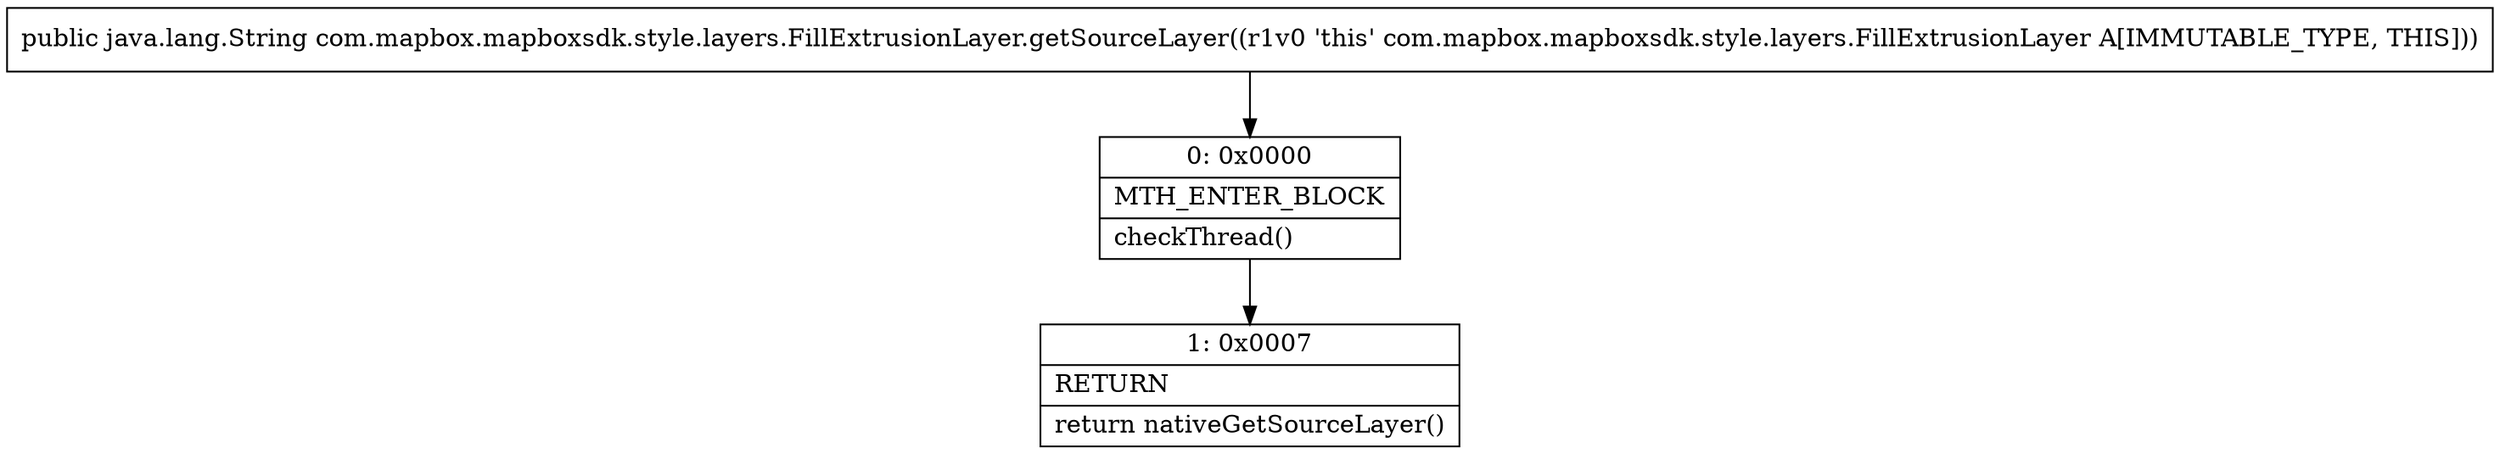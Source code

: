 digraph "CFG forcom.mapbox.mapboxsdk.style.layers.FillExtrusionLayer.getSourceLayer()Ljava\/lang\/String;" {
Node_0 [shape=record,label="{0\:\ 0x0000|MTH_ENTER_BLOCK\l|checkThread()\l}"];
Node_1 [shape=record,label="{1\:\ 0x0007|RETURN\l|return nativeGetSourceLayer()\l}"];
MethodNode[shape=record,label="{public java.lang.String com.mapbox.mapboxsdk.style.layers.FillExtrusionLayer.getSourceLayer((r1v0 'this' com.mapbox.mapboxsdk.style.layers.FillExtrusionLayer A[IMMUTABLE_TYPE, THIS])) }"];
MethodNode -> Node_0;
Node_0 -> Node_1;
}

